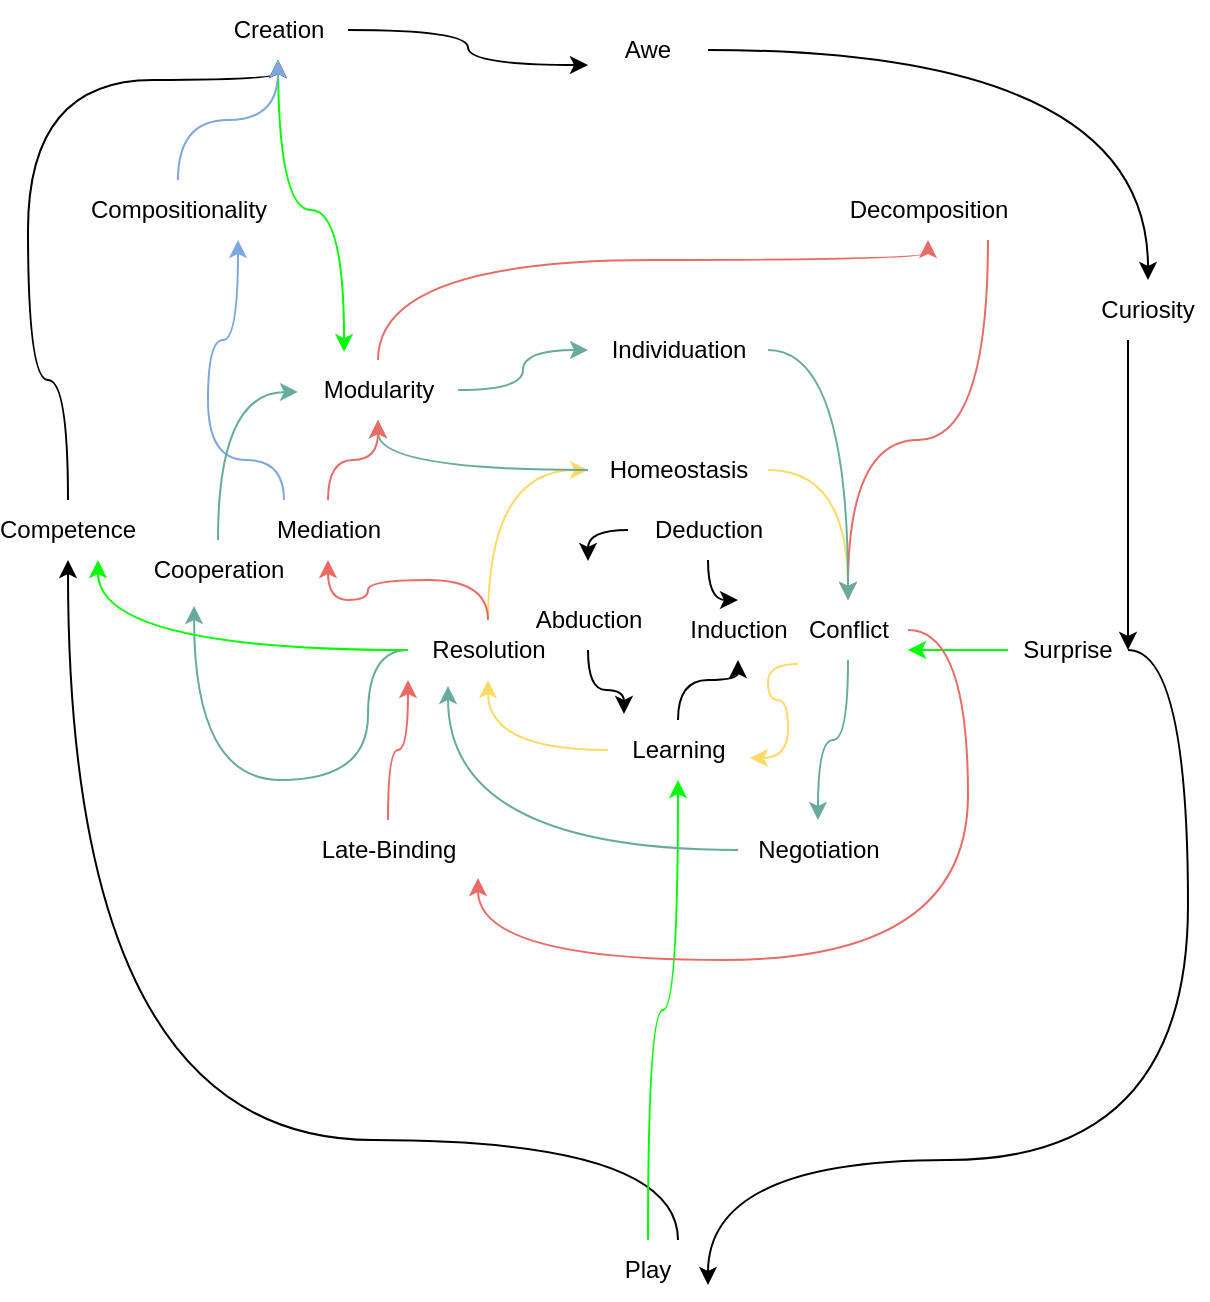 <mxfile version="20.2.0" type="github">
  <diagram id="q7Endfqhxulxnqz8gKcs" name="Page-1">
    <mxGraphModel dx="961" dy="588" grid="1" gridSize="10" guides="1" tooltips="1" connect="1" arrows="1" fold="1" page="1" pageScale="1" pageWidth="850" pageHeight="1100" math="0" shadow="0">
      <root>
        <mxCell id="0" />
        <mxCell id="1" parent="0" />
        <mxCell id="l6QgvKTfLtVlL3AsR-WV-20" style="edgeStyle=orthogonalEdgeStyle;curved=1;orthogonalLoop=1;jettySize=auto;html=1;" parent="1" source="l6QgvKTfLtVlL3AsR-WV-1" target="l6QgvKTfLtVlL3AsR-WV-2" edge="1">
          <mxGeometry relative="1" as="geometry" />
        </mxCell>
        <mxCell id="l6QgvKTfLtVlL3AsR-WV-1" value="Awe" style="text;html=1;strokeColor=none;fillColor=none;align=center;verticalAlign=middle;whiteSpace=wrap;rounded=0;" parent="1" vertex="1">
          <mxGeometry x="350" y="90" width="60" height="30" as="geometry" />
        </mxCell>
        <mxCell id="l6QgvKTfLtVlL3AsR-WV-21" style="edgeStyle=orthogonalEdgeStyle;curved=1;orthogonalLoop=1;jettySize=auto;html=1;" parent="1" source="l6QgvKTfLtVlL3AsR-WV-2" target="l6QgvKTfLtVlL3AsR-WV-3" edge="1">
          <mxGeometry relative="1" as="geometry" />
        </mxCell>
        <mxCell id="l6QgvKTfLtVlL3AsR-WV-2" value="Curiosity" style="text;html=1;strokeColor=none;fillColor=none;align=center;verticalAlign=middle;whiteSpace=wrap;rounded=0;" parent="1" vertex="1">
          <mxGeometry x="600" y="220" width="60" height="30" as="geometry" />
        </mxCell>
        <mxCell id="l6QgvKTfLtVlL3AsR-WV-46" style="edgeStyle=orthogonalEdgeStyle;curved=1;orthogonalLoop=1;jettySize=auto;html=1;entryX=1;entryY=0.75;entryDx=0;entryDy=0;" parent="1" source="l6QgvKTfLtVlL3AsR-WV-3" target="l6QgvKTfLtVlL3AsR-WV-4" edge="1">
          <mxGeometry relative="1" as="geometry">
            <Array as="points">
              <mxPoint x="650" y="405" />
              <mxPoint x="650" y="660" />
              <mxPoint x="410" y="660" />
            </Array>
          </mxGeometry>
        </mxCell>
        <mxCell id="l6QgvKTfLtVlL3AsR-WV-50" style="edgeStyle=orthogonalEdgeStyle;curved=1;orthogonalLoop=1;jettySize=auto;html=1;strokeColor=#00FF00;" parent="1" source="l6QgvKTfLtVlL3AsR-WV-3" target="l6QgvKTfLtVlL3AsR-WV-8" edge="1">
          <mxGeometry relative="1" as="geometry" />
        </mxCell>
        <mxCell id="l6QgvKTfLtVlL3AsR-WV-3" value="Surprise" style="text;html=1;strokeColor=none;fillColor=none;align=center;verticalAlign=middle;whiteSpace=wrap;rounded=0;" parent="1" vertex="1">
          <mxGeometry x="560" y="405" width="60" as="geometry" />
        </mxCell>
        <mxCell id="l6QgvKTfLtVlL3AsR-WV-19" style="edgeStyle=orthogonalEdgeStyle;curved=1;orthogonalLoop=1;jettySize=auto;html=1;entryX=0.5;entryY=1;entryDx=0;entryDy=0;" parent="1" source="l6QgvKTfLtVlL3AsR-WV-4" target="l6QgvKTfLtVlL3AsR-WV-5" edge="1">
          <mxGeometry relative="1" as="geometry">
            <Array as="points">
              <mxPoint x="395" y="650" />
              <mxPoint x="90" y="650" />
            </Array>
          </mxGeometry>
        </mxCell>
        <mxCell id="l6QgvKTfLtVlL3AsR-WV-23" style="edgeStyle=orthogonalEdgeStyle;curved=1;orthogonalLoop=1;jettySize=auto;html=1;strokeColor=#00FF00;" parent="1" source="l6QgvKTfLtVlL3AsR-WV-4" target="l6QgvKTfLtVlL3AsR-WV-9" edge="1">
          <mxGeometry relative="1" as="geometry" />
        </mxCell>
        <mxCell id="l6QgvKTfLtVlL3AsR-WV-4" value="Play" style="text;html=1;strokeColor=none;fillColor=none;align=center;verticalAlign=middle;whiteSpace=wrap;rounded=0;" parent="1" vertex="1">
          <mxGeometry x="350" y="700" width="60" height="30" as="geometry" />
        </mxCell>
        <mxCell id="l6QgvKTfLtVlL3AsR-WV-17" style="edgeStyle=orthogonalEdgeStyle;orthogonalLoop=1;jettySize=auto;html=1;curved=1;" parent="1" source="l6QgvKTfLtVlL3AsR-WV-5" target="l6QgvKTfLtVlL3AsR-WV-7" edge="1">
          <mxGeometry relative="1" as="geometry">
            <Array as="points">
              <mxPoint x="90" y="270" />
              <mxPoint x="70" y="270" />
              <mxPoint x="70" y="120" />
              <mxPoint x="195" y="120" />
            </Array>
          </mxGeometry>
        </mxCell>
        <mxCell id="l6QgvKTfLtVlL3AsR-WV-5" value="Competence" style="text;html=1;strokeColor=none;fillColor=none;align=center;verticalAlign=middle;whiteSpace=wrap;rounded=0;" parent="1" vertex="1">
          <mxGeometry x="60" y="330" width="60" height="30" as="geometry" />
        </mxCell>
        <mxCell id="l6QgvKTfLtVlL3AsR-WV-36" style="edgeStyle=orthogonalEdgeStyle;curved=1;orthogonalLoop=1;jettySize=auto;html=1;entryX=0;entryY=0.75;entryDx=0;entryDy=0;" parent="1" source="l6QgvKTfLtVlL3AsR-WV-7" target="l6QgvKTfLtVlL3AsR-WV-1" edge="1">
          <mxGeometry relative="1" as="geometry" />
        </mxCell>
        <mxCell id="l6QgvKTfLtVlL3AsR-WV-52" style="edgeStyle=orthogonalEdgeStyle;curved=1;orthogonalLoop=1;jettySize=auto;html=1;entryX=0.288;entryY=-0.133;entryDx=0;entryDy=0;entryPerimeter=0;strokeColor=#00FF00;" parent="1" source="l6QgvKTfLtVlL3AsR-WV-7" target="l6QgvKTfLtVlL3AsR-WV-12" edge="1">
          <mxGeometry relative="1" as="geometry" />
        </mxCell>
        <mxCell id="l6QgvKTfLtVlL3AsR-WV-7" value="Creation" style="text;html=1;align=center;verticalAlign=middle;resizable=0;points=[];autosize=1;strokeColor=none;fillColor=none;" parent="1" vertex="1">
          <mxGeometry x="160" y="80" width="70" height="30" as="geometry" />
        </mxCell>
        <mxCell id="l6QgvKTfLtVlL3AsR-WV-27" style="edgeStyle=orthogonalEdgeStyle;curved=1;orthogonalLoop=1;jettySize=auto;html=1;entryX=1.014;entryY=0.633;entryDx=0;entryDy=0;entryPerimeter=0;exitX=0.083;exitY=1.067;exitDx=0;exitDy=0;exitPerimeter=0;fillColor=#fff2cc;strokeColor=#FFD966;" parent="1" source="l6QgvKTfLtVlL3AsR-WV-8" target="l6QgvKTfLtVlL3AsR-WV-9" edge="1">
          <mxGeometry relative="1" as="geometry">
            <Array as="points">
              <mxPoint x="440" y="412" />
              <mxPoint x="440" y="430" />
              <mxPoint x="450" y="430" />
              <mxPoint x="450" y="459" />
            </Array>
          </mxGeometry>
        </mxCell>
        <mxCell id="l6QgvKTfLtVlL3AsR-WV-41" style="edgeStyle=orthogonalEdgeStyle;curved=1;orthogonalLoop=1;jettySize=auto;html=1;strokeColor=#67AB9F;" parent="1" source="l6QgvKTfLtVlL3AsR-WV-8" target="l6QgvKTfLtVlL3AsR-WV-40" edge="1">
          <mxGeometry relative="1" as="geometry" />
        </mxCell>
        <mxCell id="l6QgvKTfLtVlL3AsR-WV-47" style="edgeStyle=orthogonalEdgeStyle;curved=1;orthogonalLoop=1;jettySize=auto;html=1;entryX=1;entryY=0.967;entryDx=0;entryDy=0;entryPerimeter=0;strokeColor=#EA6B66;" parent="1" source="l6QgvKTfLtVlL3AsR-WV-8" target="l6QgvKTfLtVlL3AsR-WV-15" edge="1">
          <mxGeometry relative="1" as="geometry">
            <Array as="points">
              <mxPoint x="540" y="395" />
              <mxPoint x="540" y="560" />
              <mxPoint x="295" y="560" />
            </Array>
          </mxGeometry>
        </mxCell>
        <mxCell id="l6QgvKTfLtVlL3AsR-WV-8" value="Conflict" style="text;html=1;align=center;verticalAlign=middle;resizable=0;points=[];autosize=1;strokeColor=none;fillColor=none;" parent="1" vertex="1">
          <mxGeometry x="450" y="380" width="60" height="30" as="geometry" />
        </mxCell>
        <mxCell id="l6QgvKTfLtVlL3AsR-WV-24" style="edgeStyle=orthogonalEdgeStyle;curved=1;orthogonalLoop=1;jettySize=auto;html=1;strokeColor=#FFD966;" parent="1" source="l6QgvKTfLtVlL3AsR-WV-9" target="l6QgvKTfLtVlL3AsR-WV-10" edge="1">
          <mxGeometry relative="1" as="geometry" />
        </mxCell>
        <mxCell id="AYosdrnLpDTpRpoJzwx4-4" style="edgeStyle=orthogonalEdgeStyle;orthogonalLoop=1;jettySize=auto;html=1;curved=1;" edge="1" parent="1" source="l6QgvKTfLtVlL3AsR-WV-9" target="AYosdrnLpDTpRpoJzwx4-1">
          <mxGeometry relative="1" as="geometry" />
        </mxCell>
        <mxCell id="l6QgvKTfLtVlL3AsR-WV-9" value="Learning" style="text;html=1;align=center;verticalAlign=middle;resizable=0;points=[];autosize=1;strokeColor=none;fillColor=none;" parent="1" vertex="1">
          <mxGeometry x="360" y="440" width="70" height="30" as="geometry" />
        </mxCell>
        <mxCell id="l6QgvKTfLtVlL3AsR-WV-29" style="edgeStyle=orthogonalEdgeStyle;curved=1;orthogonalLoop=1;jettySize=auto;html=1;strokeColor=#FFD966;" parent="1" source="l6QgvKTfLtVlL3AsR-WV-10" target="l6QgvKTfLtVlL3AsR-WV-11" edge="1">
          <mxGeometry relative="1" as="geometry">
            <Array as="points">
              <mxPoint x="300" y="315" />
            </Array>
          </mxGeometry>
        </mxCell>
        <mxCell id="l6QgvKTfLtVlL3AsR-WV-34" style="edgeStyle=orthogonalEdgeStyle;curved=1;orthogonalLoop=1;jettySize=auto;html=1;strokeColor=#EA6B66;" parent="1" source="l6QgvKTfLtVlL3AsR-WV-10" target="l6QgvKTfLtVlL3AsR-WV-16" edge="1">
          <mxGeometry relative="1" as="geometry" />
        </mxCell>
        <mxCell id="l6QgvKTfLtVlL3AsR-WV-44" style="edgeStyle=orthogonalEdgeStyle;curved=1;orthogonalLoop=1;jettySize=auto;html=1;entryX=0.367;entryY=1.1;entryDx=0;entryDy=0;entryPerimeter=0;strokeColor=#67AB9F;" parent="1" source="l6QgvKTfLtVlL3AsR-WV-10" target="l6QgvKTfLtVlL3AsR-WV-43" edge="1">
          <mxGeometry relative="1" as="geometry">
            <Array as="points">
              <mxPoint x="240" y="405" />
              <mxPoint x="240" y="470" />
              <mxPoint x="153" y="470" />
            </Array>
          </mxGeometry>
        </mxCell>
        <mxCell id="l6QgvKTfLtVlL3AsR-WV-51" style="edgeStyle=orthogonalEdgeStyle;curved=1;orthogonalLoop=1;jettySize=auto;html=1;entryX=0.75;entryY=1;entryDx=0;entryDy=0;strokeColor=#00FF00;" parent="1" source="l6QgvKTfLtVlL3AsR-WV-10" target="l6QgvKTfLtVlL3AsR-WV-5" edge="1">
          <mxGeometry relative="1" as="geometry" />
        </mxCell>
        <mxCell id="l6QgvKTfLtVlL3AsR-WV-10" value="Resolution" style="text;html=1;align=center;verticalAlign=middle;resizable=0;points=[];autosize=1;strokeColor=none;fillColor=none;" parent="1" vertex="1">
          <mxGeometry x="260" y="390" width="80" height="30" as="geometry" />
        </mxCell>
        <mxCell id="l6QgvKTfLtVlL3AsR-WV-26" style="edgeStyle=orthogonalEdgeStyle;curved=1;orthogonalLoop=1;jettySize=auto;html=1;strokeColor=#FFD966;" parent="1" source="l6QgvKTfLtVlL3AsR-WV-11" target="l6QgvKTfLtVlL3AsR-WV-8" edge="1">
          <mxGeometry relative="1" as="geometry" />
        </mxCell>
        <mxCell id="l6QgvKTfLtVlL3AsR-WV-28" style="edgeStyle=orthogonalEdgeStyle;curved=1;orthogonalLoop=1;jettySize=auto;html=1;strokeColor=#67AB9F;" parent="1" source="l6QgvKTfLtVlL3AsR-WV-11" target="l6QgvKTfLtVlL3AsR-WV-12" edge="1">
          <mxGeometry relative="1" as="geometry" />
        </mxCell>
        <mxCell id="l6QgvKTfLtVlL3AsR-WV-11" value="Homeostasis" style="text;html=1;align=center;verticalAlign=middle;resizable=0;points=[];autosize=1;strokeColor=none;fillColor=none;" parent="1" vertex="1">
          <mxGeometry x="350" y="300" width="90" height="30" as="geometry" />
        </mxCell>
        <mxCell id="l6QgvKTfLtVlL3AsR-WV-30" style="edgeStyle=orthogonalEdgeStyle;curved=1;orthogonalLoop=1;jettySize=auto;html=1;strokeColor=#7EA6E0;" parent="1" source="l6QgvKTfLtVlL3AsR-WV-16" target="l6QgvKTfLtVlL3AsR-WV-13" edge="1">
          <mxGeometry relative="1" as="geometry">
            <mxPoint x="180" y="140" as="targetPoint" />
            <Array as="points">
              <mxPoint x="198" y="310" />
              <mxPoint x="160" y="310" />
              <mxPoint x="160" y="250" />
              <mxPoint x="175" y="250" />
              <mxPoint x="175" y="175" />
            </Array>
          </mxGeometry>
        </mxCell>
        <mxCell id="l6QgvKTfLtVlL3AsR-WV-38" style="edgeStyle=orthogonalEdgeStyle;curved=1;orthogonalLoop=1;jettySize=auto;html=1;strokeColor=#67AB9F;" parent="1" source="l6QgvKTfLtVlL3AsR-WV-12" target="l6QgvKTfLtVlL3AsR-WV-37" edge="1">
          <mxGeometry relative="1" as="geometry" />
        </mxCell>
        <mxCell id="l6QgvKTfLtVlL3AsR-WV-12" value="Modularity" style="text;html=1;align=center;verticalAlign=middle;resizable=0;points=[];autosize=1;strokeColor=none;fillColor=none;" parent="1" vertex="1">
          <mxGeometry x="205" y="260" width="80" height="30" as="geometry" />
        </mxCell>
        <mxCell id="l6QgvKTfLtVlL3AsR-WV-49" value="" style="edgeStyle=orthogonalEdgeStyle;curved=1;orthogonalLoop=1;jettySize=auto;html=1;strokeColor=#7EA6E0;" parent="1" source="l6QgvKTfLtVlL3AsR-WV-13" target="l6QgvKTfLtVlL3AsR-WV-7" edge="1">
          <mxGeometry relative="1" as="geometry" />
        </mxCell>
        <mxCell id="l6QgvKTfLtVlL3AsR-WV-13" value="Compositionality" style="text;html=1;align=center;verticalAlign=middle;resizable=0;points=[];autosize=1;strokeColor=none;fillColor=none;" parent="1" vertex="1">
          <mxGeometry x="90" y="170" width="110" height="30" as="geometry" />
        </mxCell>
        <mxCell id="l6QgvKTfLtVlL3AsR-WV-33" style="edgeStyle=orthogonalEdgeStyle;curved=1;orthogonalLoop=1;jettySize=auto;html=1;strokeColor=#EA6B66;" parent="1" source="l6QgvKTfLtVlL3AsR-WV-14" target="l6QgvKTfLtVlL3AsR-WV-8" edge="1">
          <mxGeometry relative="1" as="geometry">
            <Array as="points">
              <mxPoint x="550" y="300" />
              <mxPoint x="480" y="300" />
            </Array>
          </mxGeometry>
        </mxCell>
        <mxCell id="l6QgvKTfLtVlL3AsR-WV-14" value="Decomposition" style="text;html=1;align=center;verticalAlign=middle;resizable=0;points=[];autosize=1;strokeColor=none;fillColor=none;" parent="1" vertex="1">
          <mxGeometry x="470" y="170" width="100" height="30" as="geometry" />
        </mxCell>
        <mxCell id="l6QgvKTfLtVlL3AsR-WV-32" style="edgeStyle=orthogonalEdgeStyle;curved=1;orthogonalLoop=1;jettySize=auto;html=1;strokeColor=#EA6B66;" parent="1" source="l6QgvKTfLtVlL3AsR-WV-12" target="l6QgvKTfLtVlL3AsR-WV-14" edge="1">
          <mxGeometry relative="1" as="geometry">
            <Array as="points">
              <mxPoint x="245" y="210" />
              <mxPoint x="520" y="210" />
            </Array>
          </mxGeometry>
        </mxCell>
        <mxCell id="l6QgvKTfLtVlL3AsR-WV-48" style="edgeStyle=orthogonalEdgeStyle;curved=1;orthogonalLoop=1;jettySize=auto;html=1;entryX=0;entryY=1;entryDx=0;entryDy=0;entryPerimeter=0;strokeColor=#EA6B66;" parent="1" source="l6QgvKTfLtVlL3AsR-WV-15" target="l6QgvKTfLtVlL3AsR-WV-10" edge="1">
          <mxGeometry relative="1" as="geometry" />
        </mxCell>
        <mxCell id="l6QgvKTfLtVlL3AsR-WV-15" value="Late-Binding" style="text;html=1;align=center;verticalAlign=middle;resizable=0;points=[];autosize=1;strokeColor=none;fillColor=none;" parent="1" vertex="1">
          <mxGeometry x="205" y="490" width="90" height="30" as="geometry" />
        </mxCell>
        <mxCell id="l6QgvKTfLtVlL3AsR-WV-35" style="edgeStyle=orthogonalEdgeStyle;curved=1;orthogonalLoop=1;jettySize=auto;html=1;strokeColor=#EA6B66;" parent="1" source="l6QgvKTfLtVlL3AsR-WV-16" target="l6QgvKTfLtVlL3AsR-WV-12" edge="1">
          <mxGeometry relative="1" as="geometry" />
        </mxCell>
        <mxCell id="l6QgvKTfLtVlL3AsR-WV-16" value="Mediation" style="text;html=1;align=center;verticalAlign=middle;resizable=0;points=[];autosize=1;strokeColor=none;fillColor=none;rounded=0;" parent="1" vertex="1">
          <mxGeometry x="180" y="330" width="80" height="30" as="geometry" />
        </mxCell>
        <mxCell id="l6QgvKTfLtVlL3AsR-WV-39" style="edgeStyle=orthogonalEdgeStyle;curved=1;orthogonalLoop=1;jettySize=auto;html=1;strokeColor=#67AB9F;" parent="1" source="l6QgvKTfLtVlL3AsR-WV-37" target="l6QgvKTfLtVlL3AsR-WV-8" edge="1">
          <mxGeometry relative="1" as="geometry" />
        </mxCell>
        <mxCell id="l6QgvKTfLtVlL3AsR-WV-37" value="Individuation" style="text;html=1;align=center;verticalAlign=middle;resizable=0;points=[];autosize=1;strokeColor=none;fillColor=none;" parent="1" vertex="1">
          <mxGeometry x="350" y="240" width="90" height="30" as="geometry" />
        </mxCell>
        <mxCell id="l6QgvKTfLtVlL3AsR-WV-42" style="edgeStyle=orthogonalEdgeStyle;curved=1;orthogonalLoop=1;jettySize=auto;html=1;entryX=0.25;entryY=1.1;entryDx=0;entryDy=0;entryPerimeter=0;strokeColor=#67AB9F;" parent="1" source="l6QgvKTfLtVlL3AsR-WV-40" target="l6QgvKTfLtVlL3AsR-WV-10" edge="1">
          <mxGeometry relative="1" as="geometry" />
        </mxCell>
        <mxCell id="l6QgvKTfLtVlL3AsR-WV-40" value="Negotiation" style="text;html=1;align=center;verticalAlign=middle;resizable=0;points=[];autosize=1;strokeColor=none;fillColor=none;" parent="1" vertex="1">
          <mxGeometry x="425" y="490" width="80" height="30" as="geometry" />
        </mxCell>
        <mxCell id="l6QgvKTfLtVlL3AsR-WV-45" style="edgeStyle=orthogonalEdgeStyle;curved=1;orthogonalLoop=1;jettySize=auto;html=1;entryX=0;entryY=0.533;entryDx=0;entryDy=0;entryPerimeter=0;strokeColor=#67AB9F;" parent="1" source="l6QgvKTfLtVlL3AsR-WV-43" target="l6QgvKTfLtVlL3AsR-WV-12" edge="1">
          <mxGeometry relative="1" as="geometry" />
        </mxCell>
        <mxCell id="l6QgvKTfLtVlL3AsR-WV-43" value="Cooperation" style="text;html=1;align=center;verticalAlign=middle;resizable=0;points=[];autosize=1;strokeColor=none;fillColor=none;" parent="1" vertex="1">
          <mxGeometry x="120" y="350" width="90" height="30" as="geometry" />
        </mxCell>
        <mxCell id="AYosdrnLpDTpRpoJzwx4-1" value="Induction" style="text;html=1;align=center;verticalAlign=middle;resizable=0;points=[];autosize=1;strokeColor=none;fillColor=none;" vertex="1" parent="1">
          <mxGeometry x="390" y="380" width="70" height="30" as="geometry" />
        </mxCell>
        <mxCell id="AYosdrnLpDTpRpoJzwx4-8" style="edgeStyle=orthogonalEdgeStyle;curved=1;orthogonalLoop=1;jettySize=auto;html=1;" edge="1" parent="1" source="AYosdrnLpDTpRpoJzwx4-2">
          <mxGeometry relative="1" as="geometry">
            <mxPoint x="350" y="360" as="targetPoint" />
          </mxGeometry>
        </mxCell>
        <mxCell id="AYosdrnLpDTpRpoJzwx4-9" style="edgeStyle=orthogonalEdgeStyle;curved=1;orthogonalLoop=1;jettySize=auto;html=1;" edge="1" parent="1" source="AYosdrnLpDTpRpoJzwx4-2" target="AYosdrnLpDTpRpoJzwx4-1">
          <mxGeometry relative="1" as="geometry" />
        </mxCell>
        <mxCell id="AYosdrnLpDTpRpoJzwx4-2" value="Deduction" style="text;html=1;align=center;verticalAlign=middle;resizable=0;points=[];autosize=1;strokeColor=none;fillColor=none;" vertex="1" parent="1">
          <mxGeometry x="370" y="330" width="80" height="30" as="geometry" />
        </mxCell>
        <mxCell id="AYosdrnLpDTpRpoJzwx4-5" style="edgeStyle=orthogonalEdgeStyle;curved=1;orthogonalLoop=1;jettySize=auto;html=1;entryX=0.114;entryY=-0.1;entryDx=0;entryDy=0;entryPerimeter=0;" edge="1" parent="1" source="AYosdrnLpDTpRpoJzwx4-3" target="l6QgvKTfLtVlL3AsR-WV-9">
          <mxGeometry relative="1" as="geometry" />
        </mxCell>
        <mxCell id="AYosdrnLpDTpRpoJzwx4-3" value="Abduction" style="text;html=1;align=center;verticalAlign=middle;resizable=0;points=[];autosize=1;strokeColor=none;fillColor=none;" vertex="1" parent="1">
          <mxGeometry x="310" y="375" width="80" height="30" as="geometry" />
        </mxCell>
      </root>
    </mxGraphModel>
  </diagram>
</mxfile>
